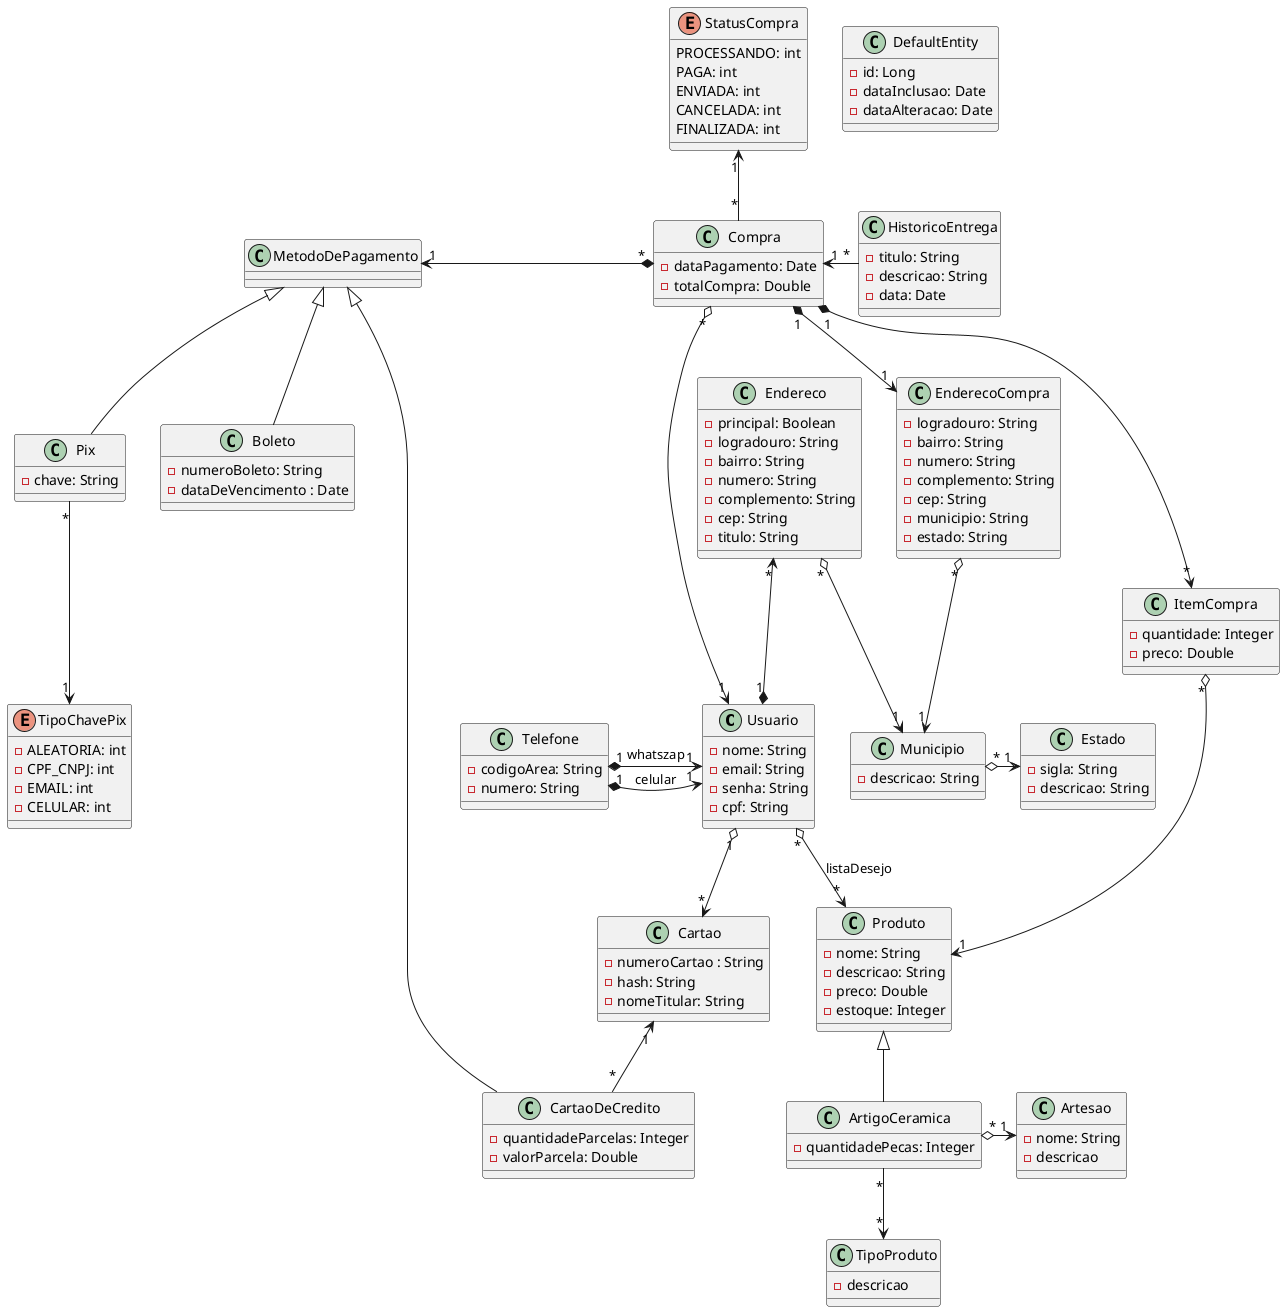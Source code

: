@startuml

    class Usuario {
        - nome: String
        - email: String
        - senha: String
        - cpf: String
    }

    class Telefone {
        - codigoArea: String
        - numero: String
    }

    class Compra {
        - dataPagamento: Date
        - totalCompra: Double
    }

    enum StatusCompra{
        PROCESSANDO: int
        PAGA: int
        ENVIADA: int
        CANCELADA: int
        FINALIZADA: int
    }

    class HistoricoEntrega{
      - titulo: String
      - descricao: String
      - data: Date
    }

    class ItemCompra {
        - quantidade: Integer
        - preco: Double
    }

    class Endereco {
        - principal: Boolean
        - logradouro: String
        - bairro: String
        - numero: String
        - complemento: String
        - cep: String
        - titulo: String
    }

    class EnderecoCompra {
        - logradouro: String
        - bairro: String
        - numero: String
        - complemento: String
        - cep: String
        - municipio: String
        - estado: String
    }

    class Municipio {
      - descricao: String
    }

    class Estado {
      - sigla: String
      - descricao: String
    }

    class MetodoDePagamento{
    }

    class Pix extends MetodoDePagamento{
      - chave: String
    }

    enum TipoChavePix{

      - ALEATORIA: int
      - CPF_CNPJ: int
      - EMAIL: int
      - CELULAR: int

    }

    class Boleto extends MetodoDePagamento{
      - numeroBoleto: String
      - dataDeVencimento : Date
    }

    class CartaoDeCredito extends MetodoDePagamento{
      - quantidadeParcelas: Integer
      - valorParcela: Double
    }

    class DefaultEntity {
        - id: Long
        - dataInclusao: Date
        - dataAlteracao: Date
    }

     class Cartao {
        - numeroCartao : String
        - hash: String
        - nomeTitular: String
    }

    class Artesao {
      - nome: String
      - descricao
    }

    class Produto{
        - nome: String
        - descricao: String
        - preco: Double
        - estoque: Integer
    }

    class ArtigoCeramica extends Produto{
         - quantidadePecas: Integer
    }

    class TipoProduto {
      - descricao
    }

    Usuario "*" o--> "*" Produto: listaDesejo
    Telefone "1" *-right-> "1" Usuario: celular
    Telefone "1" *-right-> "1" Usuario: whatszap
    Usuario "1" o-down->  "*" Cartao

    Endereco "*" <--* "1" Usuario
    Compra "1" *--> "1" EnderecoCompra
    Endereco "*" o--> "1" Municipio
    Municipio "*" o-right-> "1" Estado
    EnderecoCompra "*" o--> "1" Municipio

    Compra "*" o---> "1" Usuario
    Compra "*" -up-> "1" StatusCompra
    Compra "*" *--left-> "1" MetodoDePagamento
    Compra "1" <-right- "*" HistoricoEntrega
    Compra "1" *--> "*" ItemCompra

    ItemCompra "*" o--> "1" Produto
    Cartao "1" <-- "*" CartaoDeCredito
    Pix "*" --> "1" TipoChavePix
    Artesao "1" <-left-o "*" ArtigoCeramica

    ArtigoCeramica "*" --> "*" TipoProduto

@enduml